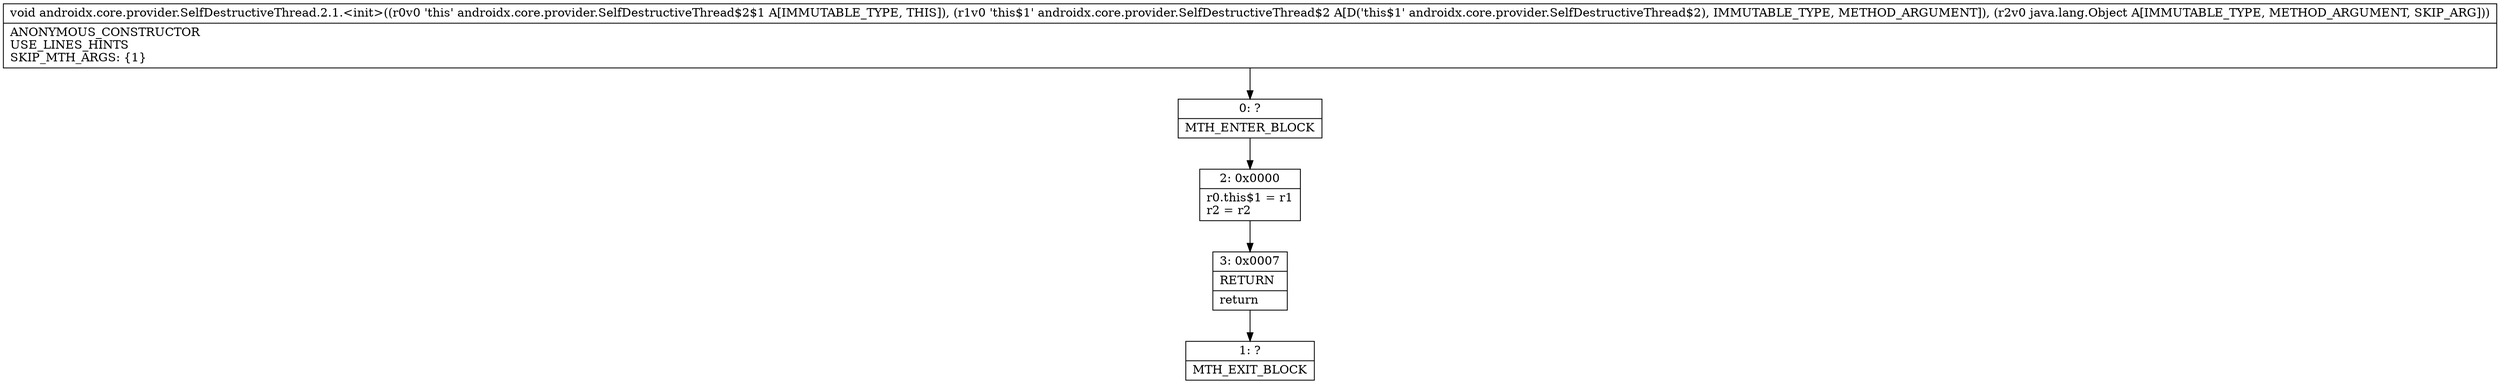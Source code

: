 digraph "CFG forandroidx.core.provider.SelfDestructiveThread.2.1.\<init\>(Landroidx\/core\/provider\/SelfDestructiveThread$2;Ljava\/lang\/Object;)V" {
Node_0 [shape=record,label="{0\:\ ?|MTH_ENTER_BLOCK\l}"];
Node_2 [shape=record,label="{2\:\ 0x0000|r0.this$1 = r1\lr2 = r2\l}"];
Node_3 [shape=record,label="{3\:\ 0x0007|RETURN\l|return\l}"];
Node_1 [shape=record,label="{1\:\ ?|MTH_EXIT_BLOCK\l}"];
MethodNode[shape=record,label="{void androidx.core.provider.SelfDestructiveThread.2.1.\<init\>((r0v0 'this' androidx.core.provider.SelfDestructiveThread$2$1 A[IMMUTABLE_TYPE, THIS]), (r1v0 'this$1' androidx.core.provider.SelfDestructiveThread$2 A[D('this$1' androidx.core.provider.SelfDestructiveThread$2), IMMUTABLE_TYPE, METHOD_ARGUMENT]), (r2v0 java.lang.Object A[IMMUTABLE_TYPE, METHOD_ARGUMENT, SKIP_ARG]))  | ANONYMOUS_CONSTRUCTOR\lUSE_LINES_HINTS\lSKIP_MTH_ARGS: \{1\}\l}"];
MethodNode -> Node_0;Node_0 -> Node_2;
Node_2 -> Node_3;
Node_3 -> Node_1;
}

